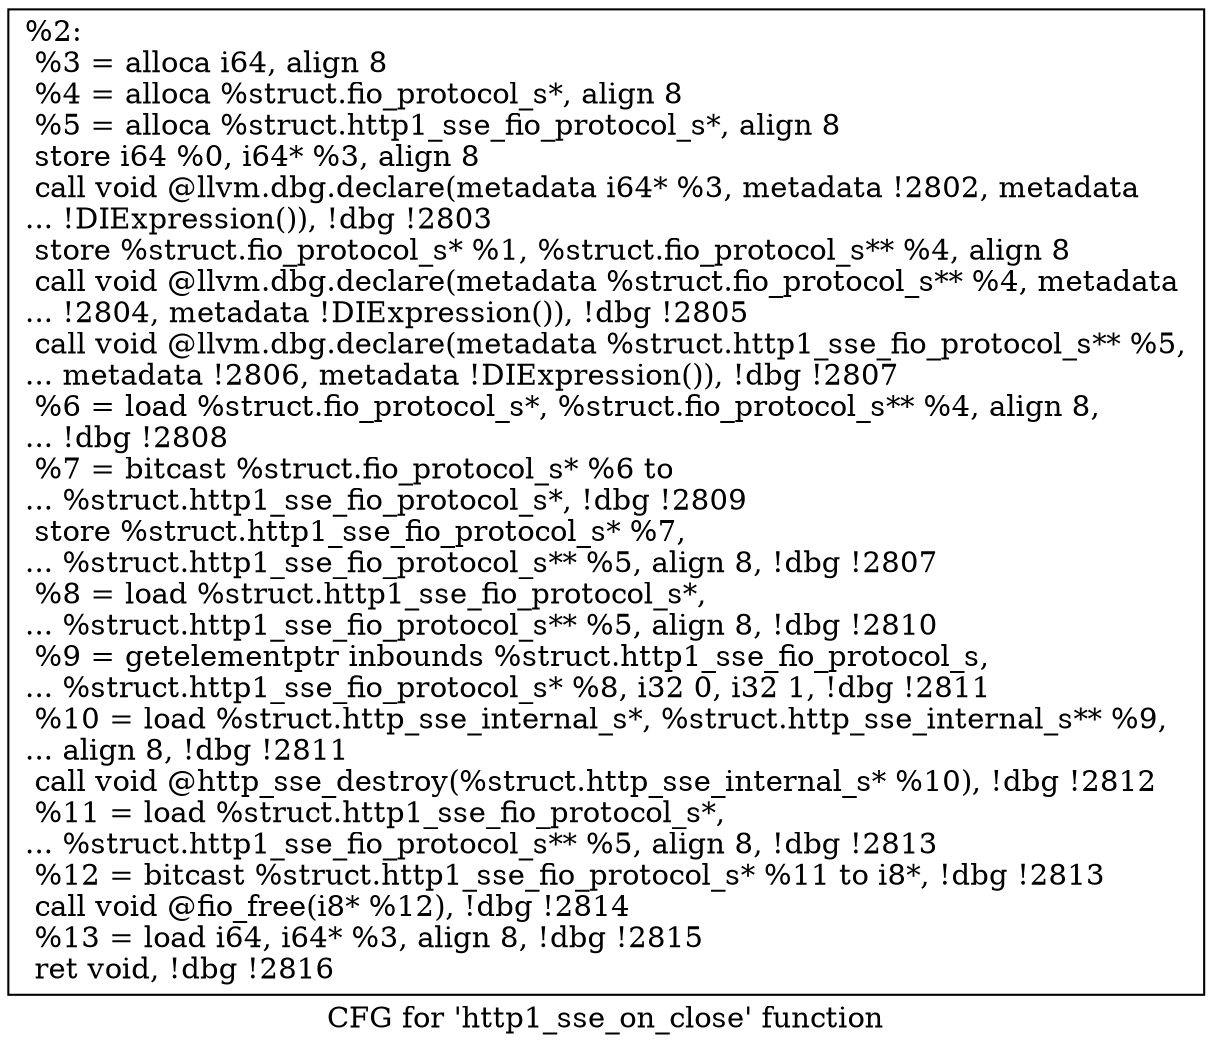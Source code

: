digraph "CFG for 'http1_sse_on_close' function" {
	label="CFG for 'http1_sse_on_close' function";

	Node0x55685219e240 [shape=record,label="{%2:\l  %3 = alloca i64, align 8\l  %4 = alloca %struct.fio_protocol_s*, align 8\l  %5 = alloca %struct.http1_sse_fio_protocol_s*, align 8\l  store i64 %0, i64* %3, align 8\l  call void @llvm.dbg.declare(metadata i64* %3, metadata !2802, metadata\l... !DIExpression()), !dbg !2803\l  store %struct.fio_protocol_s* %1, %struct.fio_protocol_s** %4, align 8\l  call void @llvm.dbg.declare(metadata %struct.fio_protocol_s** %4, metadata\l... !2804, metadata !DIExpression()), !dbg !2805\l  call void @llvm.dbg.declare(metadata %struct.http1_sse_fio_protocol_s** %5,\l... metadata !2806, metadata !DIExpression()), !dbg !2807\l  %6 = load %struct.fio_protocol_s*, %struct.fio_protocol_s** %4, align 8,\l... !dbg !2808\l  %7 = bitcast %struct.fio_protocol_s* %6 to\l... %struct.http1_sse_fio_protocol_s*, !dbg !2809\l  store %struct.http1_sse_fio_protocol_s* %7,\l... %struct.http1_sse_fio_protocol_s** %5, align 8, !dbg !2807\l  %8 = load %struct.http1_sse_fio_protocol_s*,\l... %struct.http1_sse_fio_protocol_s** %5, align 8, !dbg !2810\l  %9 = getelementptr inbounds %struct.http1_sse_fio_protocol_s,\l... %struct.http1_sse_fio_protocol_s* %8, i32 0, i32 1, !dbg !2811\l  %10 = load %struct.http_sse_internal_s*, %struct.http_sse_internal_s** %9,\l... align 8, !dbg !2811\l  call void @http_sse_destroy(%struct.http_sse_internal_s* %10), !dbg !2812\l  %11 = load %struct.http1_sse_fio_protocol_s*,\l... %struct.http1_sse_fio_protocol_s** %5, align 8, !dbg !2813\l  %12 = bitcast %struct.http1_sse_fio_protocol_s* %11 to i8*, !dbg !2813\l  call void @fio_free(i8* %12), !dbg !2814\l  %13 = load i64, i64* %3, align 8, !dbg !2815\l  ret void, !dbg !2816\l}"];
}
